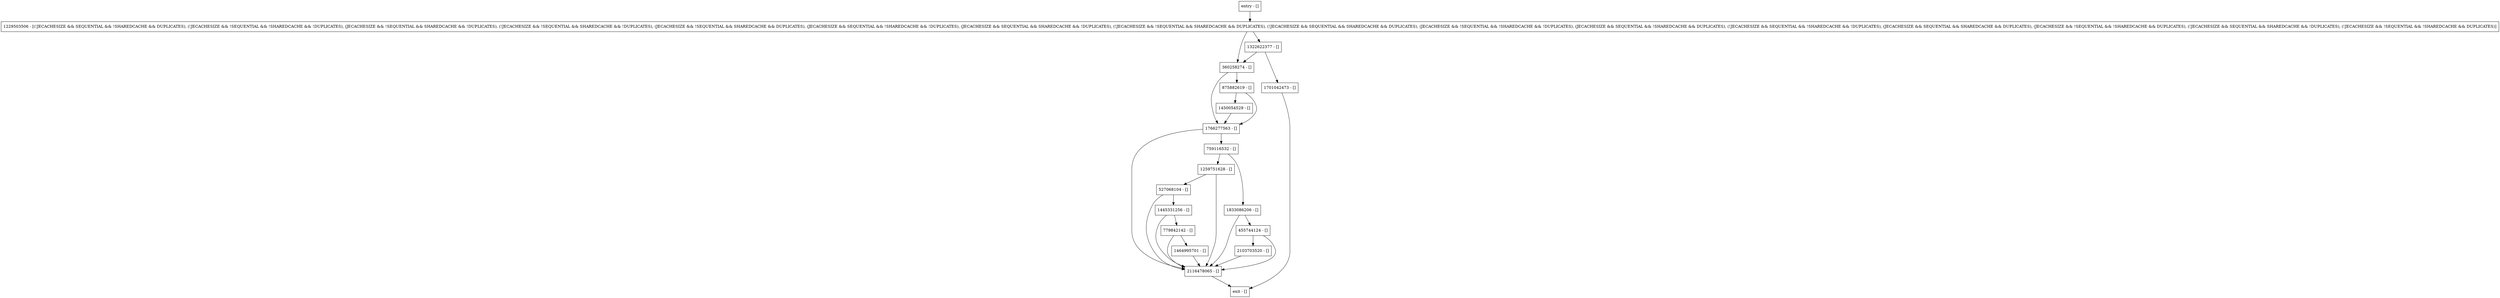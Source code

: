 digraph setTarget {
node [shape=record];
1701042473 [label="1701042473 - []"];
1450054529 [label="1450054529 - []"];
360258274 [label="360258274 - []"];
1766277563 [label="1766277563 - []"];
1259751628 [label="1259751628 - []"];
527068104 [label="527068104 - []"];
2103703520 [label="2103703520 - []"];
2116478065 [label="2116478065 - []"];
1833086206 [label="1833086206 - []"];
759116532 [label="759116532 - []"];
779842142 [label="779842142 - []"];
455744124 [label="455744124 - []"];
1445331256 [label="1445331256 - []"];
entry [label="entry - []"];
exit [label="exit - []"];
1229503506 [label="1229503506 - [(!JECACHESIZE && SEQUENTIAL && !SHAREDCACHE && DUPLICATES), (!JECACHESIZE && !SEQUENTIAL && !SHAREDCACHE && !DUPLICATES), (JECACHESIZE && !SEQUENTIAL && SHAREDCACHE && !DUPLICATES), (!JECACHESIZE && !SEQUENTIAL && SHAREDCACHE && !DUPLICATES), (JECACHESIZE && !SEQUENTIAL && SHAREDCACHE && DUPLICATES), (JECACHESIZE && SEQUENTIAL && !SHAREDCACHE && !DUPLICATES), (JECACHESIZE && SEQUENTIAL && SHAREDCACHE && !DUPLICATES), (!JECACHESIZE && !SEQUENTIAL && SHAREDCACHE && DUPLICATES), (!JECACHESIZE && SEQUENTIAL && SHAREDCACHE && DUPLICATES), (JECACHESIZE && !SEQUENTIAL && !SHAREDCACHE && !DUPLICATES), (JECACHESIZE && SEQUENTIAL && !SHAREDCACHE && DUPLICATES), (!JECACHESIZE && SEQUENTIAL && !SHAREDCACHE && !DUPLICATES), (JECACHESIZE && SEQUENTIAL && SHAREDCACHE && DUPLICATES), (JECACHESIZE && !SEQUENTIAL && !SHAREDCACHE && DUPLICATES), (!JECACHESIZE && SEQUENTIAL && SHAREDCACHE && !DUPLICATES), (!JECACHESIZE && !SEQUENTIAL && !SHAREDCACHE && DUPLICATES)]"];
875882619 [label="875882619 - []"];
1464995701 [label="1464995701 - []"];
1322622377 [label="1322622377 - []"];
entry;
exit;
1701042473 -> exit;
1450054529 -> 1766277563;
360258274 -> 1766277563;
360258274 -> 875882619;
1766277563 -> 2116478065;
1766277563 -> 759116532;
1259751628 -> 527068104;
1259751628 -> 2116478065;
527068104 -> 2116478065;
527068104 -> 1445331256;
2103703520 -> 2116478065;
2116478065 -> exit;
1833086206 -> 2116478065;
1833086206 -> 455744124;
759116532 -> 1259751628;
759116532 -> 1833086206;
779842142 -> 2116478065;
779842142 -> 1464995701;
455744124 -> 2103703520;
455744124 -> 2116478065;
1445331256 -> 2116478065;
1445331256 -> 779842142;
entry -> 1229503506;
1229503506 -> 360258274;
1229503506 -> 1322622377;
875882619 -> 1450054529;
875882619 -> 1766277563;
1464995701 -> 2116478065;
1322622377 -> 1701042473;
1322622377 -> 360258274;
}

